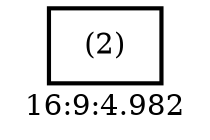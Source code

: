 digraph  g{ graph[label = "16:9:4.982"]
node [shape=rectangle, color=black, fontcolor=black, style=bold] edge [color=black] 0 [label="(2)"] ; 
}

